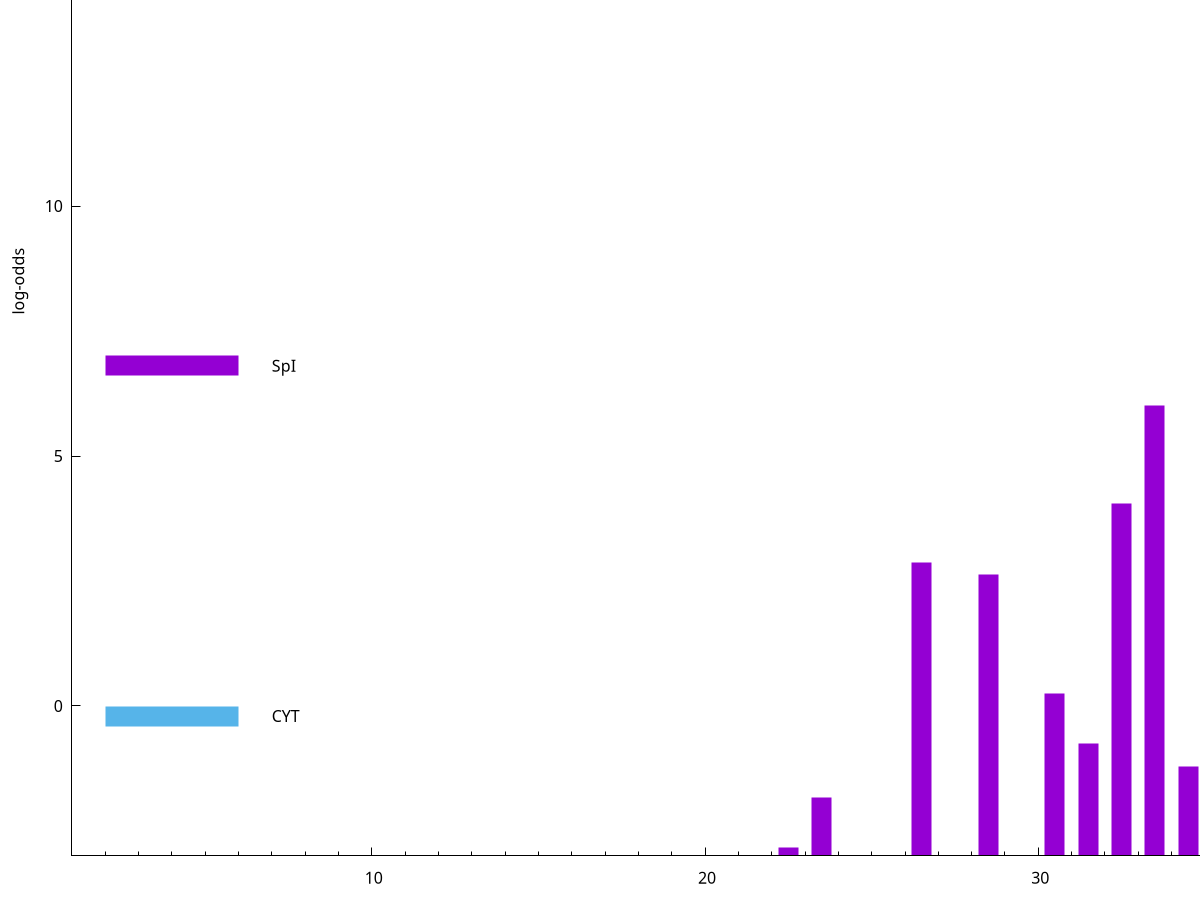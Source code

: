 set title "LipoP predictions for SRR5666609.gff"
set size 2., 1.4
set xrange [1:70] 
set mxtics 10
set yrange [-3:20]
set y2range [0:23]
set ylabel "log-odds"
set term postscript eps color solid "Helvetica" 30
set output "SRR5666609.gff15.eps"
set arrow from 2,17.1787 to 6,17.1787 nohead lt 4 lw 20
set label "TMH" at 7,17.1787
set arrow from 2,6.8083 to 6,6.8083 nohead lt 1 lw 20
set label "SpI" at 7,6.8083
set arrow from 2,-0.200913 to 6,-0.200913 nohead lt 3 lw 20
set label "CYT" at 7,-0.200913
set arrow from 2,17.1787 to 6,17.1787 nohead lt 4 lw 20
set label "TMH" at 7,17.1787
# NOTE: The scores below are the log-odds scores with the threshold
# NOTE: subtracted (a hack to make gnuplot make the histogram all
# NOTE: look nice).
plot "-" axes x1y2 title "" with impulses lt 1 lw 20
33.500000 9.012890
32.500000 7.041930
37.500000 6.332350
26.500000 5.862380
28.500000 5.621750
35.500000 5.124060
30.500000 3.249501
31.500000 2.258388
34.500000 1.782970
23.500000 1.159870
42.500000 0.346500
22.500000 0.165880
e
exit
